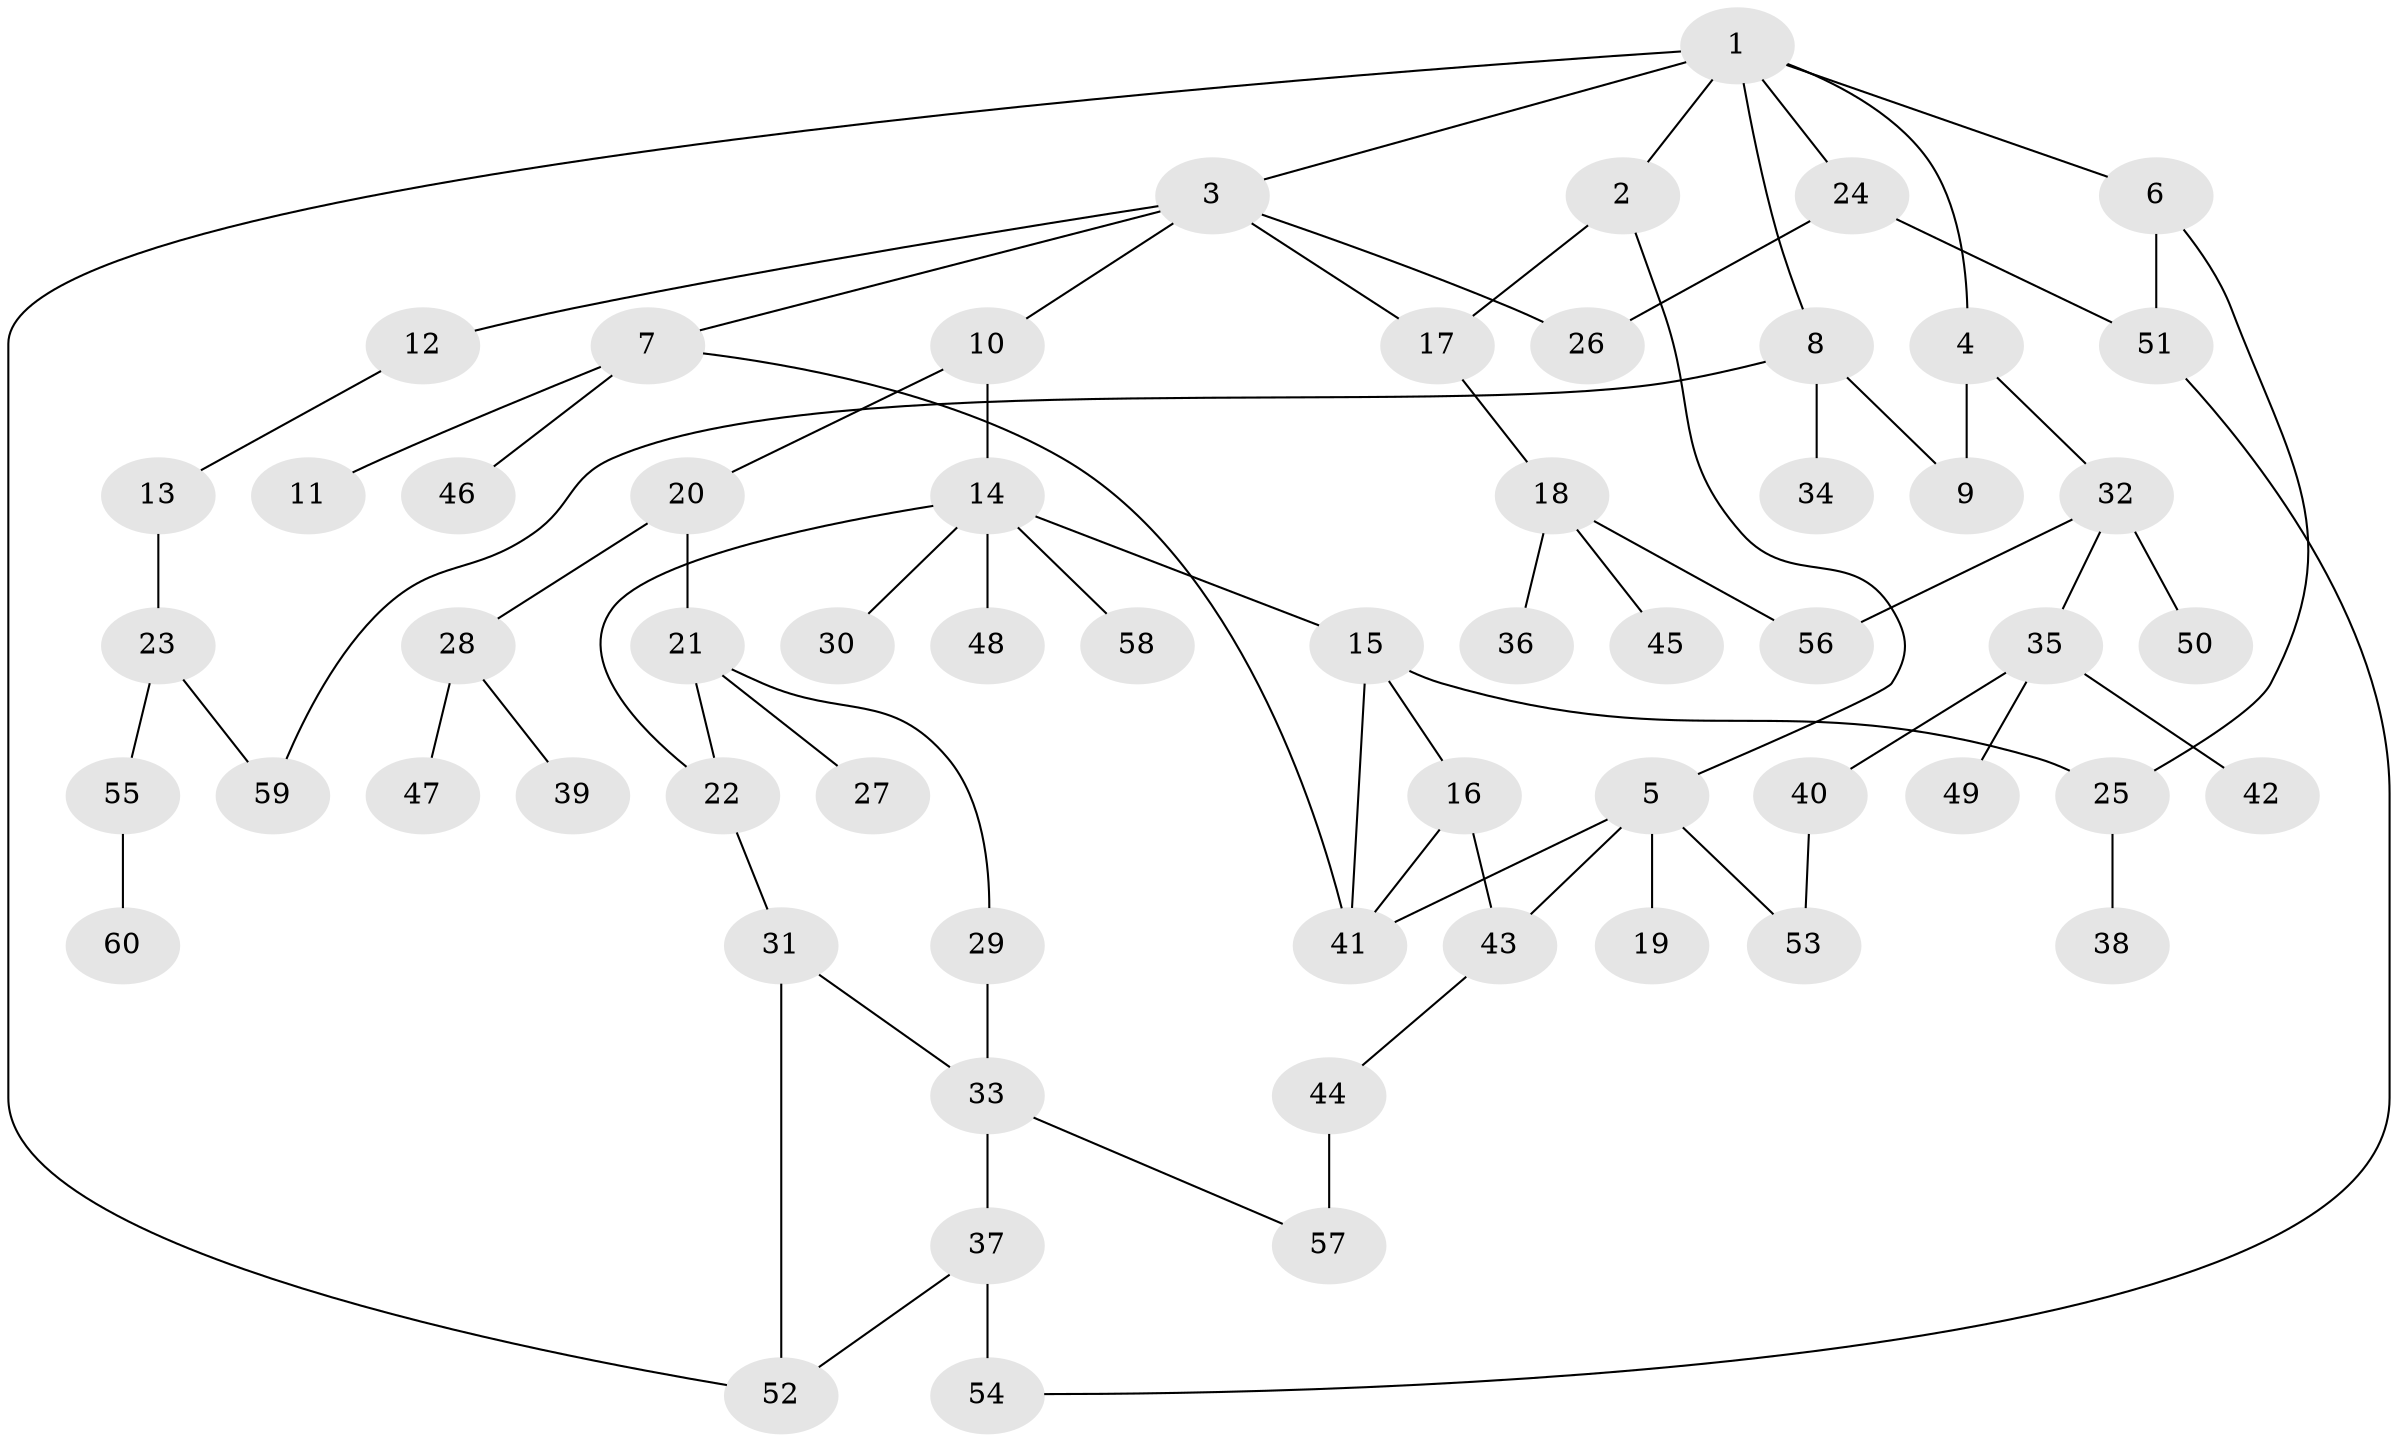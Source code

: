 // original degree distribution, {7: 0.020202020202020204, 3: 0.15151515151515152, 6: 0.010101010101010102, 4: 0.10101010101010101, 5: 0.0707070707070707, 2: 0.2828282828282828, 1: 0.36363636363636365}
// Generated by graph-tools (version 1.1) at 2025/49/03/04/25 22:49:04]
// undirected, 60 vertices, 77 edges
graph export_dot {
  node [color=gray90,style=filled];
  1;
  2;
  3;
  4;
  5;
  6;
  7;
  8;
  9;
  10;
  11;
  12;
  13;
  14;
  15;
  16;
  17;
  18;
  19;
  20;
  21;
  22;
  23;
  24;
  25;
  26;
  27;
  28;
  29;
  30;
  31;
  32;
  33;
  34;
  35;
  36;
  37;
  38;
  39;
  40;
  41;
  42;
  43;
  44;
  45;
  46;
  47;
  48;
  49;
  50;
  51;
  52;
  53;
  54;
  55;
  56;
  57;
  58;
  59;
  60;
  1 -- 2 [weight=1.0];
  1 -- 3 [weight=1.0];
  1 -- 4 [weight=1.0];
  1 -- 6 [weight=1.0];
  1 -- 8 [weight=1.0];
  1 -- 24 [weight=1.0];
  1 -- 52 [weight=1.0];
  2 -- 5 [weight=1.0];
  2 -- 17 [weight=1.0];
  3 -- 7 [weight=1.0];
  3 -- 10 [weight=1.0];
  3 -- 12 [weight=1.0];
  3 -- 17 [weight=1.0];
  3 -- 26 [weight=1.0];
  4 -- 9 [weight=1.0];
  4 -- 32 [weight=1.0];
  5 -- 19 [weight=1.0];
  5 -- 41 [weight=1.0];
  5 -- 43 [weight=1.0];
  5 -- 53 [weight=1.0];
  6 -- 25 [weight=1.0];
  6 -- 51 [weight=1.0];
  7 -- 11 [weight=1.0];
  7 -- 41 [weight=1.0];
  7 -- 46 [weight=1.0];
  8 -- 9 [weight=1.0];
  8 -- 34 [weight=1.0];
  8 -- 59 [weight=1.0];
  10 -- 14 [weight=1.0];
  10 -- 20 [weight=1.0];
  12 -- 13 [weight=1.0];
  13 -- 23 [weight=1.0];
  14 -- 15 [weight=1.0];
  14 -- 22 [weight=1.0];
  14 -- 30 [weight=1.0];
  14 -- 48 [weight=1.0];
  14 -- 58 [weight=1.0];
  15 -- 16 [weight=1.0];
  15 -- 25 [weight=1.0];
  15 -- 41 [weight=1.0];
  16 -- 41 [weight=1.0];
  16 -- 43 [weight=1.0];
  17 -- 18 [weight=1.0];
  18 -- 36 [weight=1.0];
  18 -- 45 [weight=1.0];
  18 -- 56 [weight=1.0];
  20 -- 21 [weight=1.0];
  20 -- 28 [weight=1.0];
  21 -- 22 [weight=1.0];
  21 -- 27 [weight=1.0];
  21 -- 29 [weight=1.0];
  22 -- 31 [weight=1.0];
  23 -- 55 [weight=1.0];
  23 -- 59 [weight=1.0];
  24 -- 26 [weight=1.0];
  24 -- 51 [weight=1.0];
  25 -- 38 [weight=1.0];
  28 -- 39 [weight=1.0];
  28 -- 47 [weight=1.0];
  29 -- 33 [weight=1.0];
  31 -- 33 [weight=1.0];
  31 -- 52 [weight=1.0];
  32 -- 35 [weight=1.0];
  32 -- 50 [weight=1.0];
  32 -- 56 [weight=1.0];
  33 -- 37 [weight=1.0];
  33 -- 57 [weight=1.0];
  35 -- 40 [weight=1.0];
  35 -- 42 [weight=1.0];
  35 -- 49 [weight=1.0];
  37 -- 52 [weight=1.0];
  37 -- 54 [weight=2.0];
  40 -- 53 [weight=1.0];
  43 -- 44 [weight=1.0];
  44 -- 57 [weight=2.0];
  51 -- 54 [weight=1.0];
  55 -- 60 [weight=1.0];
}

